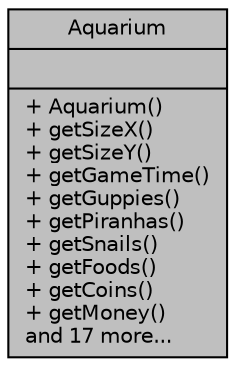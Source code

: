 digraph "Aquarium"
{
  edge [fontname="Helvetica",fontsize="10",labelfontname="Helvetica",labelfontsize="10"];
  node [fontname="Helvetica",fontsize="10",shape=record];
  Node1 [label="{Aquarium\n||+ Aquarium()\l+ getSizeX()\l+ getSizeY()\l+ getGameTime()\l+ getGuppies()\l+ getPiranhas()\l+ getSnails()\l+ getFoods()\l+ getCoins()\l+ getMoney()\land 17 more...\l}",height=0.2,width=0.4,color="black", fillcolor="grey75", style="filled", fontcolor="black"];
}
